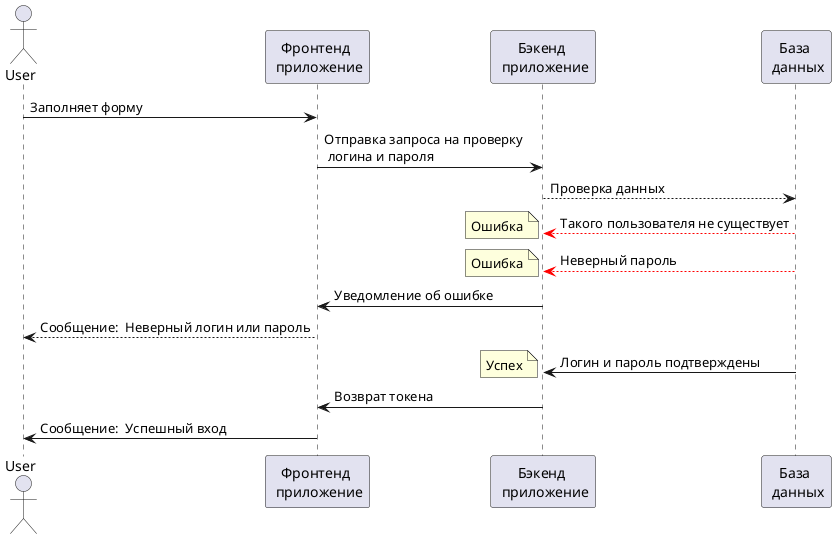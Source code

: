 @startuml
actor User
participant "Фронтенд \n приложение" as front
participant "Бэкенд \n приложение" as back
participant "База \n данных" as db

User -> front : Заполняет форму

front -> back : Отправка запроса на проверку \n логина и пароля


back --> db : Проверка данных

db --[#red]> back : Такого пользователя не существует
note left : Ошибка



db --[#red]> back : Неверный пароль
note left : Ошибка

back -> front : Уведомление об ошибке
front --> User : Сообщение:  Неверный логин или пароль

db -> back : Логин и пароль подтверждены
note left : Успех



back -> front : Возврат токена
front -> User : Сообщение:  Успешный вход









@enduml